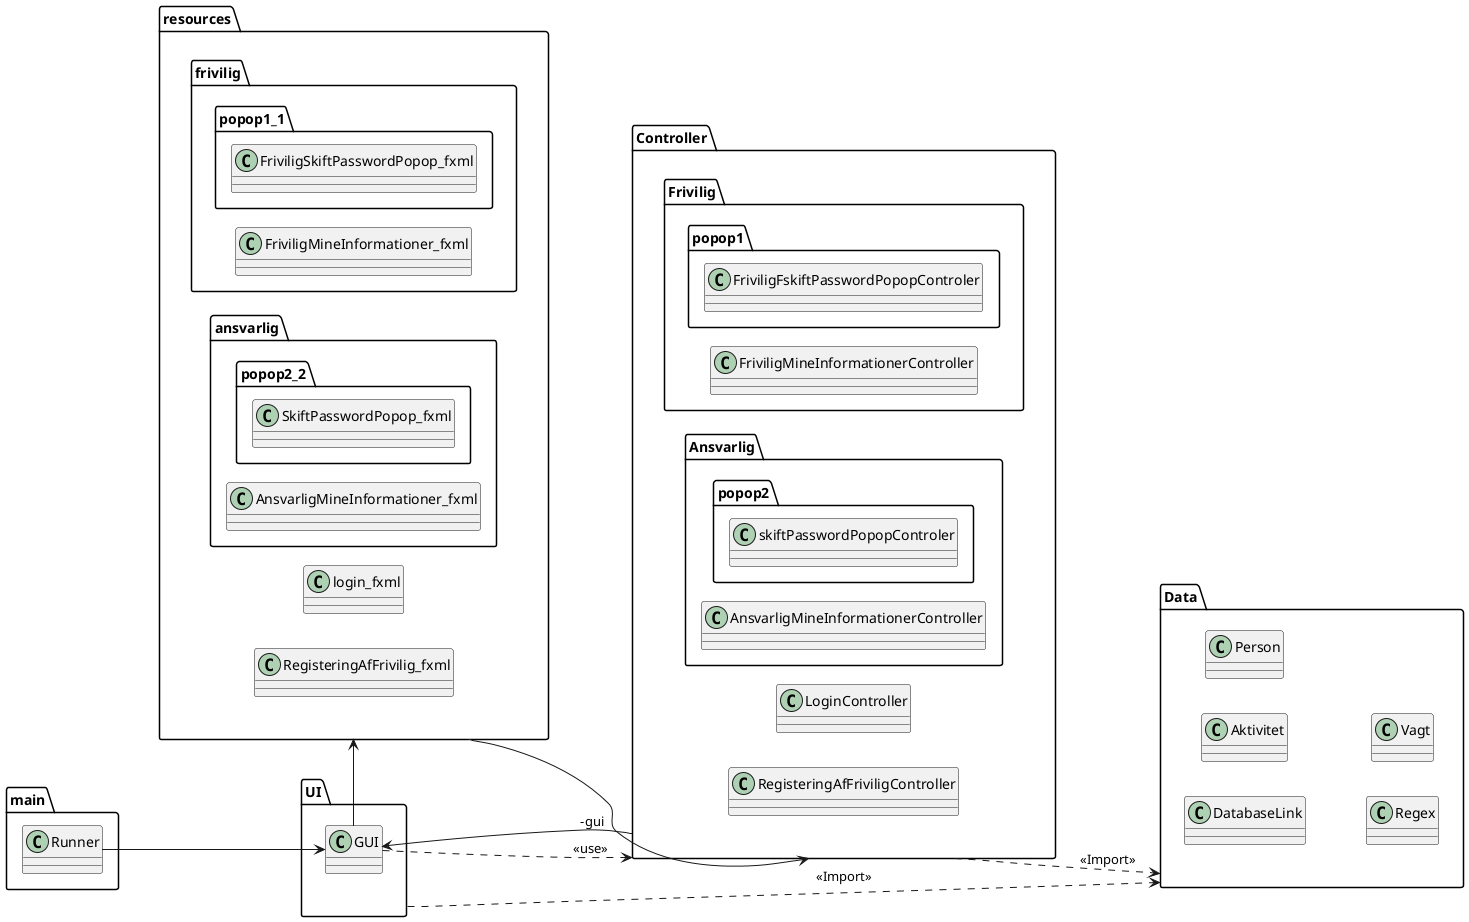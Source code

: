 @startuml
skinparam classAttributeIconSize 0
left to right direction

package resources{
    class login_fxml
    class RegisteringAfFrivilig_fxml
    package frivilig{
        class FriviligMineInformationer_fxml
        package popop1_1 {
            class FriviligSkiftPasswordPopop_fxml
        }
    }
    package ansvarlig {
        class AnsvarligMineInformationer_fxml
        package popop2_2{
            class SkiftPasswordPopop_fxml
        }
    }
}

package Controller{
    class LoginController
    class RegisteringAfFriviligController
    package Frivilig{
        class FriviligMineInformationerController
        package popop1{
            class FriviligFskiftPasswordPopopControler
        }
    }
    package Ansvarlig{
        class AnsvarligMineInformationerController
        package popop2{
            class skiftPasswordPopopControler
        }
    }
}

package main{
    class Runner
}

package UI {
    class GUI
}

package Data {
    class DatabaseLink
    class Aktivitet
    class Person
    class Regex
    class Vagt
}

Runner --> GUI

UI ..> Data : <<Import>>
Controller ..> Data : <<Import>>

GUI --> resources
resources --> Controller
Controller --> GUI : " -gui"
GUI ..> Controller : "<<use>>"

'GUI --> login_fxml
'login_fxml --> LoginController
'LoginController --> GUI : " -gui"
'GUI ..> LoginController : "<<use>>"

'GUI --> RegisteringAfFrivilig_fxml
'RegisteringAfFrivilig_fxml --> RegisteringAfFriviligController
'RegisteringAfFriviligController --> GUI : " -gui"
'GUI ..> RegisteringAfFriviligController : "<<use>>"

'GUI --> FriviligMineInformationer_fxml
'FriviligMineInformationer_fxml --> FriviligMineInformationerController
'FriviligMineInformationerController --> GUI : " -gui"
'GUI ..> FriviligMineInformationerController : "<<use>>"

'FriviligMineInformationerController --> FriviligSkiftPasswordPopop_fxml
'FriviligSkiftPasswordPopop_fxml --> FriviligFskiftPasswordPopopControler
'FriviligFskiftPasswordPopopControler --> FriviligMineInformationerController : " -FriviligMineInformationerController"
'FriviligMineInformationerController ..> FriviligFskiftPasswordPopopControler : "<<use>>"

'GUI --> AnsvarligMineInformationer_fxml
'AnsvarligMineInformationer_fxml --> AnsvarligMineInformationerController
'AnsvarligMineInformationerController --> GUI : " -gui"
'GUI ..> AnsvarligMineInformationerController : "<<use>>"

'AnsvarligMineInformationerController --> SkiftPasswordPopop_fxml
'SkiftPasswordPopop_fxml --> skiftPasswordPopopControler
'skiftPasswordPopopControler --> AnsvarligMineInformationerController : " -skiftPasswordPopopControler"
'AnsvarligMineInformationerController ..> skiftPasswordPopopControler : "<<use>>"


@enduml
